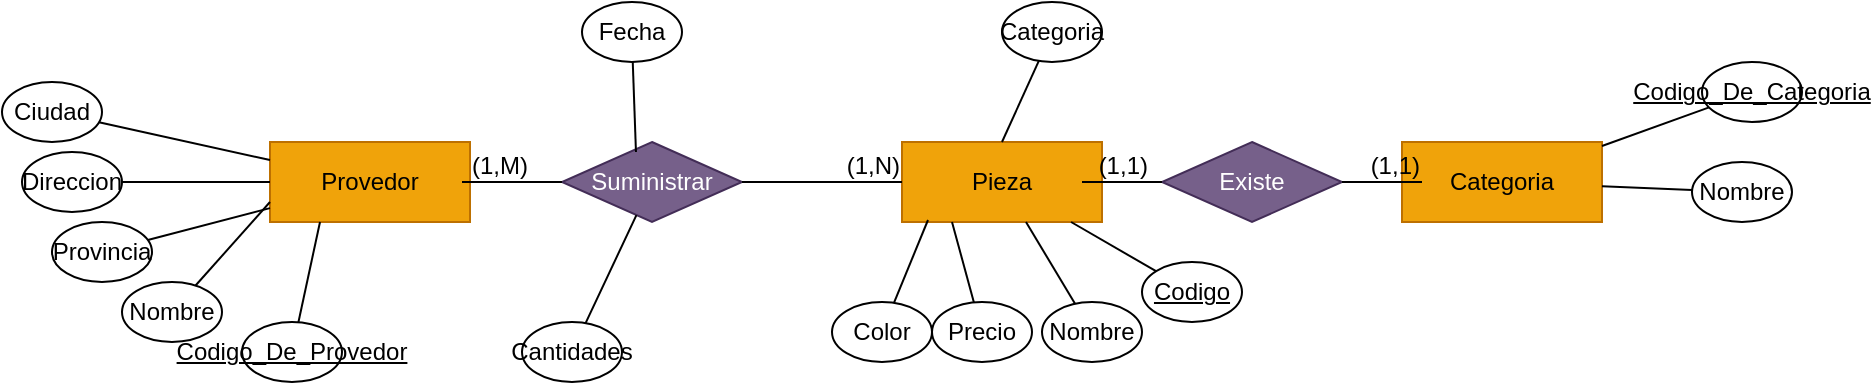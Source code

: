 <mxfile version="27.0.9">
  <diagram name="Página-1" id="zQjjP_EeiTSpy_okXXAl">
    <mxGraphModel dx="946" dy="661" grid="1" gridSize="10" guides="1" tooltips="1" connect="1" arrows="1" fold="1" page="1" pageScale="1" pageWidth="827" pageHeight="1169" math="0" shadow="0">
      <root>
        <mxCell id="0" />
        <mxCell id="1" parent="0" />
        <mxCell id="Ykq9LLcvOGBbbRnmgweH-1" value="Provedor" style="whiteSpace=wrap;html=1;align=center;fillColor=#f0a30a;strokeColor=#BD7000;fontColor=#000000;" vertex="1" parent="1">
          <mxGeometry x="314" y="330" width="100" height="40" as="geometry" />
        </mxCell>
        <mxCell id="Ykq9LLcvOGBbbRnmgweH-2" value="Pieza" style="whiteSpace=wrap;html=1;align=center;fillColor=#f0a30a;strokeColor=#BD7000;fontColor=#000000;" vertex="1" parent="1">
          <mxGeometry x="630" y="330" width="100" height="40" as="geometry" />
        </mxCell>
        <mxCell id="Ykq9LLcvOGBbbRnmgweH-3" value="Suministrar" style="shape=rhombus;perimeter=rhombusPerimeter;whiteSpace=wrap;html=1;align=center;fillColor=#76608a;fontColor=#ffffff;strokeColor=#432D57;" vertex="1" parent="1">
          <mxGeometry x="460" y="330" width="90" height="40" as="geometry" />
        </mxCell>
        <mxCell id="Ykq9LLcvOGBbbRnmgweH-4" value="" style="endArrow=none;html=1;rounded=0;exitX=0;exitY=0.5;exitDx=0;exitDy=0;" edge="1" source="Ykq9LLcvOGBbbRnmgweH-3" parent="1">
          <mxGeometry relative="1" as="geometry">
            <mxPoint x="427" y="320" as="sourcePoint" />
            <mxPoint x="410" y="350" as="targetPoint" />
          </mxGeometry>
        </mxCell>
        <mxCell id="Ykq9LLcvOGBbbRnmgweH-5" value="(1,M)" style="resizable=0;html=1;whiteSpace=wrap;align=right;verticalAlign=bottom;" connectable="0" vertex="1" parent="Ykq9LLcvOGBbbRnmgweH-4">
          <mxGeometry x="1" relative="1" as="geometry">
            <mxPoint x="34" as="offset" />
          </mxGeometry>
        </mxCell>
        <mxCell id="Ykq9LLcvOGBbbRnmgweH-6" value="" style="endArrow=none;html=1;rounded=0;exitX=1;exitY=0.5;exitDx=0;exitDy=0;entryX=0;entryY=0.5;entryDx=0;entryDy=0;" edge="1" source="Ykq9LLcvOGBbbRnmgweH-3" parent="1" target="Ykq9LLcvOGBbbRnmgweH-2">
          <mxGeometry relative="1" as="geometry">
            <mxPoint x="427" y="320" as="sourcePoint" />
            <mxPoint x="600" y="350" as="targetPoint" />
          </mxGeometry>
        </mxCell>
        <mxCell id="Ykq9LLcvOGBbbRnmgweH-7" value="(1,N)" style="resizable=0;html=1;whiteSpace=wrap;align=right;verticalAlign=bottom;" connectable="0" vertex="1" parent="Ykq9LLcvOGBbbRnmgweH-6">
          <mxGeometry x="1" relative="1" as="geometry">
            <mxPoint as="offset" />
          </mxGeometry>
        </mxCell>
        <mxCell id="Ykq9LLcvOGBbbRnmgweH-8" value="" style="endArrow=none;html=1;rounded=0;exitX=0.411;exitY=0.125;exitDx=0;exitDy=0;exitPerimeter=0;" edge="1" target="Ykq9LLcvOGBbbRnmgweH-9" parent="1" source="Ykq9LLcvOGBbbRnmgweH-3">
          <mxGeometry relative="1" as="geometry">
            <mxPoint x="470" y="275" as="sourcePoint" />
            <mxPoint x="530" y="275" as="targetPoint" />
          </mxGeometry>
        </mxCell>
        <mxCell id="Ykq9LLcvOGBbbRnmgweH-9" value="Fecha" style="ellipse;whiteSpace=wrap;html=1;align=center;" vertex="1" parent="1">
          <mxGeometry x="470" y="260" width="50" height="30" as="geometry" />
        </mxCell>
        <mxCell id="Ykq9LLcvOGBbbRnmgweH-10" value="" style="endArrow=none;html=1;rounded=0;" edge="1" target="Ykq9LLcvOGBbbRnmgweH-11" parent="1" source="Ykq9LLcvOGBbbRnmgweH-3">
          <mxGeometry relative="1" as="geometry">
            <mxPoint x="480" y="435" as="sourcePoint" />
            <mxPoint x="540" y="435" as="targetPoint" />
          </mxGeometry>
        </mxCell>
        <mxCell id="Ykq9LLcvOGBbbRnmgweH-11" value="Cantidades" style="ellipse;whiteSpace=wrap;html=1;align=center;" vertex="1" parent="1">
          <mxGeometry x="440" y="420" width="50" height="30" as="geometry" />
        </mxCell>
        <mxCell id="Ykq9LLcvOGBbbRnmgweH-12" value="Categoria" style="whiteSpace=wrap;html=1;align=center;fillColor=#f0a30a;strokeColor=#BD7000;fontColor=#000000;" vertex="1" parent="1">
          <mxGeometry x="880" y="330" width="100" height="40" as="geometry" />
        </mxCell>
        <mxCell id="Ykq9LLcvOGBbbRnmgweH-13" value="Existe" style="shape=rhombus;perimeter=rhombusPerimeter;whiteSpace=wrap;html=1;align=center;fillColor=#76608a;fontColor=#ffffff;strokeColor=#432D57;" vertex="1" parent="1">
          <mxGeometry x="760" y="330" width="90" height="40" as="geometry" />
        </mxCell>
        <mxCell id="Ykq9LLcvOGBbbRnmgweH-14" value="" style="endArrow=none;html=1;rounded=0;exitX=0;exitY=0.5;exitDx=0;exitDy=0;" edge="1" source="Ykq9LLcvOGBbbRnmgweH-13" parent="1">
          <mxGeometry relative="1" as="geometry">
            <mxPoint x="717" y="320" as="sourcePoint" />
            <mxPoint x="720" y="350" as="targetPoint" />
          </mxGeometry>
        </mxCell>
        <mxCell id="Ykq9LLcvOGBbbRnmgweH-15" value="(1,1)" style="resizable=0;html=1;whiteSpace=wrap;align=right;verticalAlign=bottom;" connectable="0" vertex="1" parent="Ykq9LLcvOGBbbRnmgweH-14">
          <mxGeometry x="1" relative="1" as="geometry">
            <mxPoint x="34" as="offset" />
          </mxGeometry>
        </mxCell>
        <mxCell id="Ykq9LLcvOGBbbRnmgweH-16" value="" style="endArrow=none;html=1;rounded=0;exitX=1;exitY=0.5;exitDx=0;exitDy=0;" edge="1" source="Ykq9LLcvOGBbbRnmgweH-13" parent="1">
          <mxGeometry relative="1" as="geometry">
            <mxPoint x="717" y="320" as="sourcePoint" />
            <mxPoint x="890" y="350" as="targetPoint" />
          </mxGeometry>
        </mxCell>
        <mxCell id="Ykq9LLcvOGBbbRnmgweH-17" value="(1,1)" style="resizable=0;html=1;whiteSpace=wrap;align=right;verticalAlign=bottom;" connectable="0" vertex="1" parent="Ykq9LLcvOGBbbRnmgweH-16">
          <mxGeometry x="1" relative="1" as="geometry">
            <mxPoint as="offset" />
          </mxGeometry>
        </mxCell>
        <mxCell id="Ykq9LLcvOGBbbRnmgweH-18" value="" style="endArrow=none;html=1;rounded=0;" edge="1" target="Ykq9LLcvOGBbbRnmgweH-19" parent="1" source="Ykq9LLcvOGBbbRnmgweH-2">
          <mxGeometry relative="1" as="geometry">
            <mxPoint x="650" y="435" as="sourcePoint" />
            <mxPoint x="710" y="435" as="targetPoint" />
          </mxGeometry>
        </mxCell>
        <mxCell id="Ykq9LLcvOGBbbRnmgweH-19" value="&lt;u&gt;Codigo&lt;/u&gt;" style="ellipse;whiteSpace=wrap;html=1;align=center;" vertex="1" parent="1">
          <mxGeometry x="750" y="390" width="50" height="30" as="geometry" />
        </mxCell>
        <mxCell id="Ykq9LLcvOGBbbRnmgweH-21" value="" style="endArrow=none;html=1;rounded=0;" edge="1" target="Ykq9LLcvOGBbbRnmgweH-22" parent="1" source="Ykq9LLcvOGBbbRnmgweH-2">
          <mxGeometry relative="1" as="geometry">
            <mxPoint x="610" y="425" as="sourcePoint" />
            <mxPoint x="670" y="425" as="targetPoint" />
          </mxGeometry>
        </mxCell>
        <mxCell id="Ykq9LLcvOGBbbRnmgweH-22" value="Nombre" style="ellipse;whiteSpace=wrap;html=1;align=center;" vertex="1" parent="1">
          <mxGeometry x="700" y="410" width="50" height="30" as="geometry" />
        </mxCell>
        <mxCell id="Ykq9LLcvOGBbbRnmgweH-24" value="" style="endArrow=none;html=1;rounded=0;exitX=0.25;exitY=1;exitDx=0;exitDy=0;" edge="1" target="Ykq9LLcvOGBbbRnmgweH-25" parent="1" source="Ykq9LLcvOGBbbRnmgweH-2">
          <mxGeometry relative="1" as="geometry">
            <mxPoint x="610" y="425" as="sourcePoint" />
            <mxPoint x="670" y="425" as="targetPoint" />
          </mxGeometry>
        </mxCell>
        <mxCell id="Ykq9LLcvOGBbbRnmgweH-25" value="Precio" style="ellipse;whiteSpace=wrap;html=1;align=center;" vertex="1" parent="1">
          <mxGeometry x="645" y="410" width="50" height="30" as="geometry" />
        </mxCell>
        <mxCell id="Ykq9LLcvOGBbbRnmgweH-26" value="" style="endArrow=none;html=1;rounded=0;exitX=0.13;exitY=0.975;exitDx=0;exitDy=0;exitPerimeter=0;" edge="1" parent="1" target="Ykq9LLcvOGBbbRnmgweH-27" source="Ykq9LLcvOGBbbRnmgweH-2">
          <mxGeometry relative="1" as="geometry">
            <mxPoint x="610" y="420" as="sourcePoint" />
            <mxPoint x="625" y="475" as="targetPoint" />
          </mxGeometry>
        </mxCell>
        <mxCell id="Ykq9LLcvOGBbbRnmgweH-27" value="Color" style="ellipse;whiteSpace=wrap;html=1;align=center;" vertex="1" parent="1">
          <mxGeometry x="595" y="410" width="50" height="30" as="geometry" />
        </mxCell>
        <mxCell id="Ykq9LLcvOGBbbRnmgweH-28" value="" style="endArrow=none;html=1;rounded=0;exitX=0.5;exitY=0;exitDx=0;exitDy=0;" edge="1" target="Ykq9LLcvOGBbbRnmgweH-29" parent="1" source="Ykq9LLcvOGBbbRnmgweH-2">
          <mxGeometry relative="1" as="geometry">
            <mxPoint x="645" y="275" as="sourcePoint" />
            <mxPoint x="705" y="275" as="targetPoint" />
          </mxGeometry>
        </mxCell>
        <mxCell id="Ykq9LLcvOGBbbRnmgweH-29" value="Categoria" style="ellipse;whiteSpace=wrap;html=1;align=center;" vertex="1" parent="1">
          <mxGeometry x="680" y="260" width="50" height="30" as="geometry" />
        </mxCell>
        <mxCell id="Ykq9LLcvOGBbbRnmgweH-30" value="" style="endArrow=none;html=1;rounded=0;" edge="1" target="Ykq9LLcvOGBbbRnmgweH-31" parent="1" source="Ykq9LLcvOGBbbRnmgweH-12">
          <mxGeometry relative="1" as="geometry">
            <mxPoint x="990" y="355" as="sourcePoint" />
            <mxPoint x="1050" y="355" as="targetPoint" />
          </mxGeometry>
        </mxCell>
        <mxCell id="Ykq9LLcvOGBbbRnmgweH-31" value="Nombre" style="ellipse;whiteSpace=wrap;html=1;align=center;" vertex="1" parent="1">
          <mxGeometry x="1025" y="340" width="50" height="30" as="geometry" />
        </mxCell>
        <mxCell id="Ykq9LLcvOGBbbRnmgweH-32" value="" style="endArrow=none;html=1;rounded=0;" edge="1" target="Ykq9LLcvOGBbbRnmgweH-33" parent="1" source="Ykq9LLcvOGBbbRnmgweH-12">
          <mxGeometry relative="1" as="geometry">
            <mxPoint x="1008" y="315" as="sourcePoint" />
            <mxPoint x="1068" y="315" as="targetPoint" />
          </mxGeometry>
        </mxCell>
        <mxCell id="Ykq9LLcvOGBbbRnmgweH-33" value="&lt;u&gt;Codigo_De_Categoria&lt;/u&gt;" style="ellipse;whiteSpace=wrap;html=1;align=center;" vertex="1" parent="1">
          <mxGeometry x="1030" y="290" width="50" height="30" as="geometry" />
        </mxCell>
        <mxCell id="Ykq9LLcvOGBbbRnmgweH-34" value="" style="endArrow=none;html=1;rounded=0;exitX=0.25;exitY=1;exitDx=0;exitDy=0;" edge="1" target="Ykq9LLcvOGBbbRnmgweH-35" parent="1" source="Ykq9LLcvOGBbbRnmgweH-1">
          <mxGeometry relative="1" as="geometry">
            <mxPoint x="230" y="435" as="sourcePoint" />
            <mxPoint x="290" y="435" as="targetPoint" />
          </mxGeometry>
        </mxCell>
        <mxCell id="Ykq9LLcvOGBbbRnmgweH-35" value="&lt;u&gt;Codigo_De_Provedor&lt;/u&gt;" style="ellipse;whiteSpace=wrap;html=1;align=center;" vertex="1" parent="1">
          <mxGeometry x="300" y="420" width="50" height="30" as="geometry" />
        </mxCell>
        <mxCell id="Ykq9LLcvOGBbbRnmgweH-36" value="" style="endArrow=none;html=1;rounded=0;exitX=0;exitY=0.75;exitDx=0;exitDy=0;" edge="1" target="Ykq9LLcvOGBbbRnmgweH-37" parent="1" source="Ykq9LLcvOGBbbRnmgweH-1">
          <mxGeometry relative="1" as="geometry">
            <mxPoint x="170" y="385" as="sourcePoint" />
            <mxPoint x="230" y="385" as="targetPoint" />
          </mxGeometry>
        </mxCell>
        <mxCell id="Ykq9LLcvOGBbbRnmgweH-37" value="Nombre" style="ellipse;whiteSpace=wrap;html=1;align=center;" vertex="1" parent="1">
          <mxGeometry x="240" y="400" width="50" height="30" as="geometry" />
        </mxCell>
        <mxCell id="Ykq9LLcvOGBbbRnmgweH-38" value="" style="endArrow=none;html=1;rounded=0;" edge="1" target="Ykq9LLcvOGBbbRnmgweH-39" parent="1" source="Ykq9LLcvOGBbbRnmgweH-1">
          <mxGeometry relative="1" as="geometry">
            <mxPoint x="170" y="375" as="sourcePoint" />
            <mxPoint x="230" y="375" as="targetPoint" />
          </mxGeometry>
        </mxCell>
        <mxCell id="Ykq9LLcvOGBbbRnmgweH-39" value="Provincia" style="ellipse;whiteSpace=wrap;html=1;align=center;" vertex="1" parent="1">
          <mxGeometry x="205" y="370" width="50" height="30" as="geometry" />
        </mxCell>
        <mxCell id="Ykq9LLcvOGBbbRnmgweH-40" value="" style="endArrow=none;html=1;rounded=0;" edge="1" target="Ykq9LLcvOGBbbRnmgweH-41" parent="1" source="Ykq9LLcvOGBbbRnmgweH-1">
          <mxGeometry relative="1" as="geometry">
            <mxPoint x="155" y="350" as="sourcePoint" />
            <mxPoint x="215" y="350" as="targetPoint" />
          </mxGeometry>
        </mxCell>
        <mxCell id="Ykq9LLcvOGBbbRnmgweH-41" value="Direccion" style="ellipse;whiteSpace=wrap;html=1;align=center;" vertex="1" parent="1">
          <mxGeometry x="190" y="335" width="50" height="30" as="geometry" />
        </mxCell>
        <mxCell id="Ykq9LLcvOGBbbRnmgweH-42" value="" style="endArrow=none;html=1;rounded=0;" edge="1" target="Ykq9LLcvOGBbbRnmgweH-43" parent="1" source="Ykq9LLcvOGBbbRnmgweH-1">
          <mxGeometry relative="1" as="geometry">
            <mxPoint x="155" y="305" as="sourcePoint" />
            <mxPoint x="215" y="305" as="targetPoint" />
          </mxGeometry>
        </mxCell>
        <mxCell id="Ykq9LLcvOGBbbRnmgweH-43" value="Ciudad" style="ellipse;whiteSpace=wrap;html=1;align=center;" vertex="1" parent="1">
          <mxGeometry x="180" y="300" width="50" height="30" as="geometry" />
        </mxCell>
      </root>
    </mxGraphModel>
  </diagram>
</mxfile>
